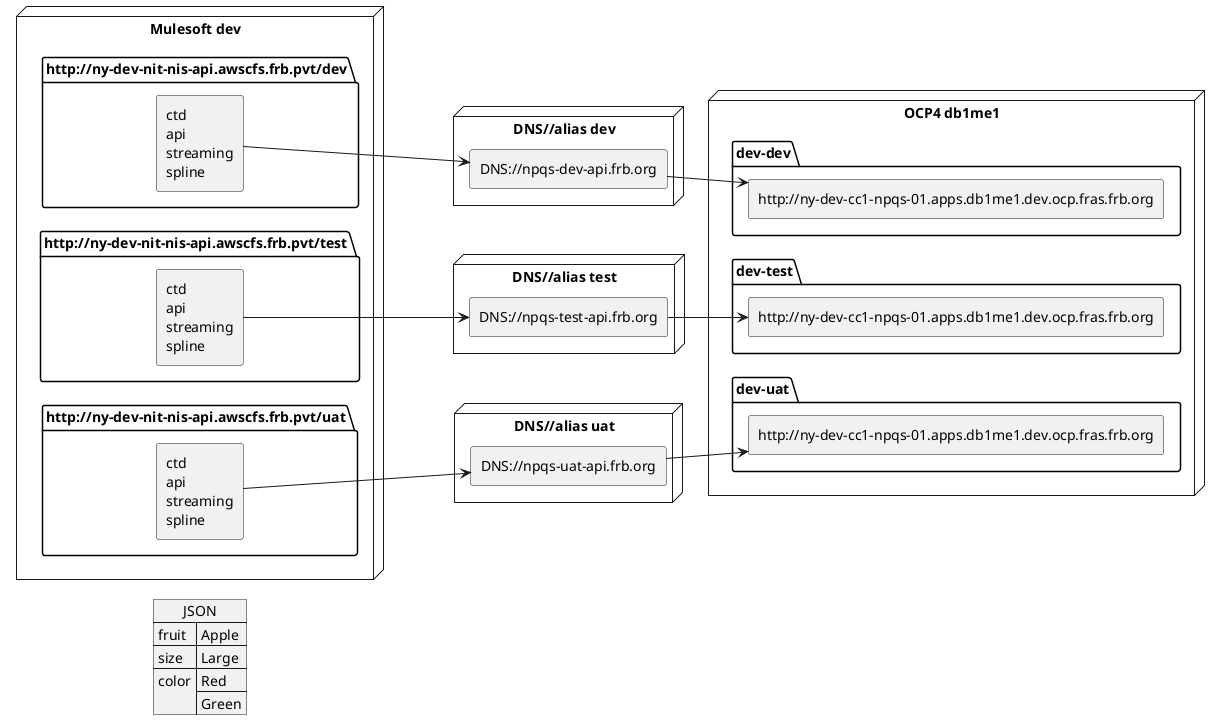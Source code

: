 @startuml

skinparam ComponentStyle rectangle
left to right direction
set namespaceSeparator none

node "Mulesoft dev" {
    
    package "http://ny-dev-nit-nis-api.awscfs.frb.pvt/dev" {
        [ctd\napi\nstreaming\nspline] as assetdev
    
    }
 
    package "http://ny-dev-nit-nis-api.awscfs.frb.pvt/test" {
        [ctd\napi\nstreaming\nspline] as assettest
    
        'assetdev -[hidden]-- assettest
    }

    package "http://ny-dev-nit-nis-api.awscfs.frb.pvt/uat" {
        [ctd\napi\nstreaming\nspline] as assetuat
    
        'assetdev -[hidden]-- assettest
    }
    'assetdev --> assettest
}
'left to right direction

node "DNS//alias dev" {
    [DNS://npqs-dev-api.frb.org] as aliasdev
}

node "DNS//alias test" {
    [DNS://npqs-test-api.frb.org] as aliastest
}
node "DNS//alias uat" {
    [DNS://npqs-uat-api.frb.org] as aliasuat
}


'OCP4 -dev

node "OCP4 db1me1" {
    
    package "dev-dev" {
        [http://ny-dev-cc1-npqs-01.apps.db1me1.dev.ocp.fras.frb.org] as ablaydevdev
    
    }
 
    package "dev-test" {
        [http://ny-dev-cc1-npqs-01.apps.db1me1.dev.ocp.fras.frb.org] as ablaydevtest
    
    }

    package "dev-uat" {
        [http://ny-dev-cc1-npqs-01.apps.db1me1.dev.ocp.fras.frb.org] as ablaydevuat
    
    
    }
    
}

assetdev --> aliasdev
assettest --> aliastest
assetuat --> aliasuat
aliasdev --> ablaydevdev
aliastest --> ablaydevtest
aliasuat --> ablaydevuat

json JSON {
   "fruit":"Apple",
   "size":"Large",
   "color": ["Red", "Green"]
}

@enduml